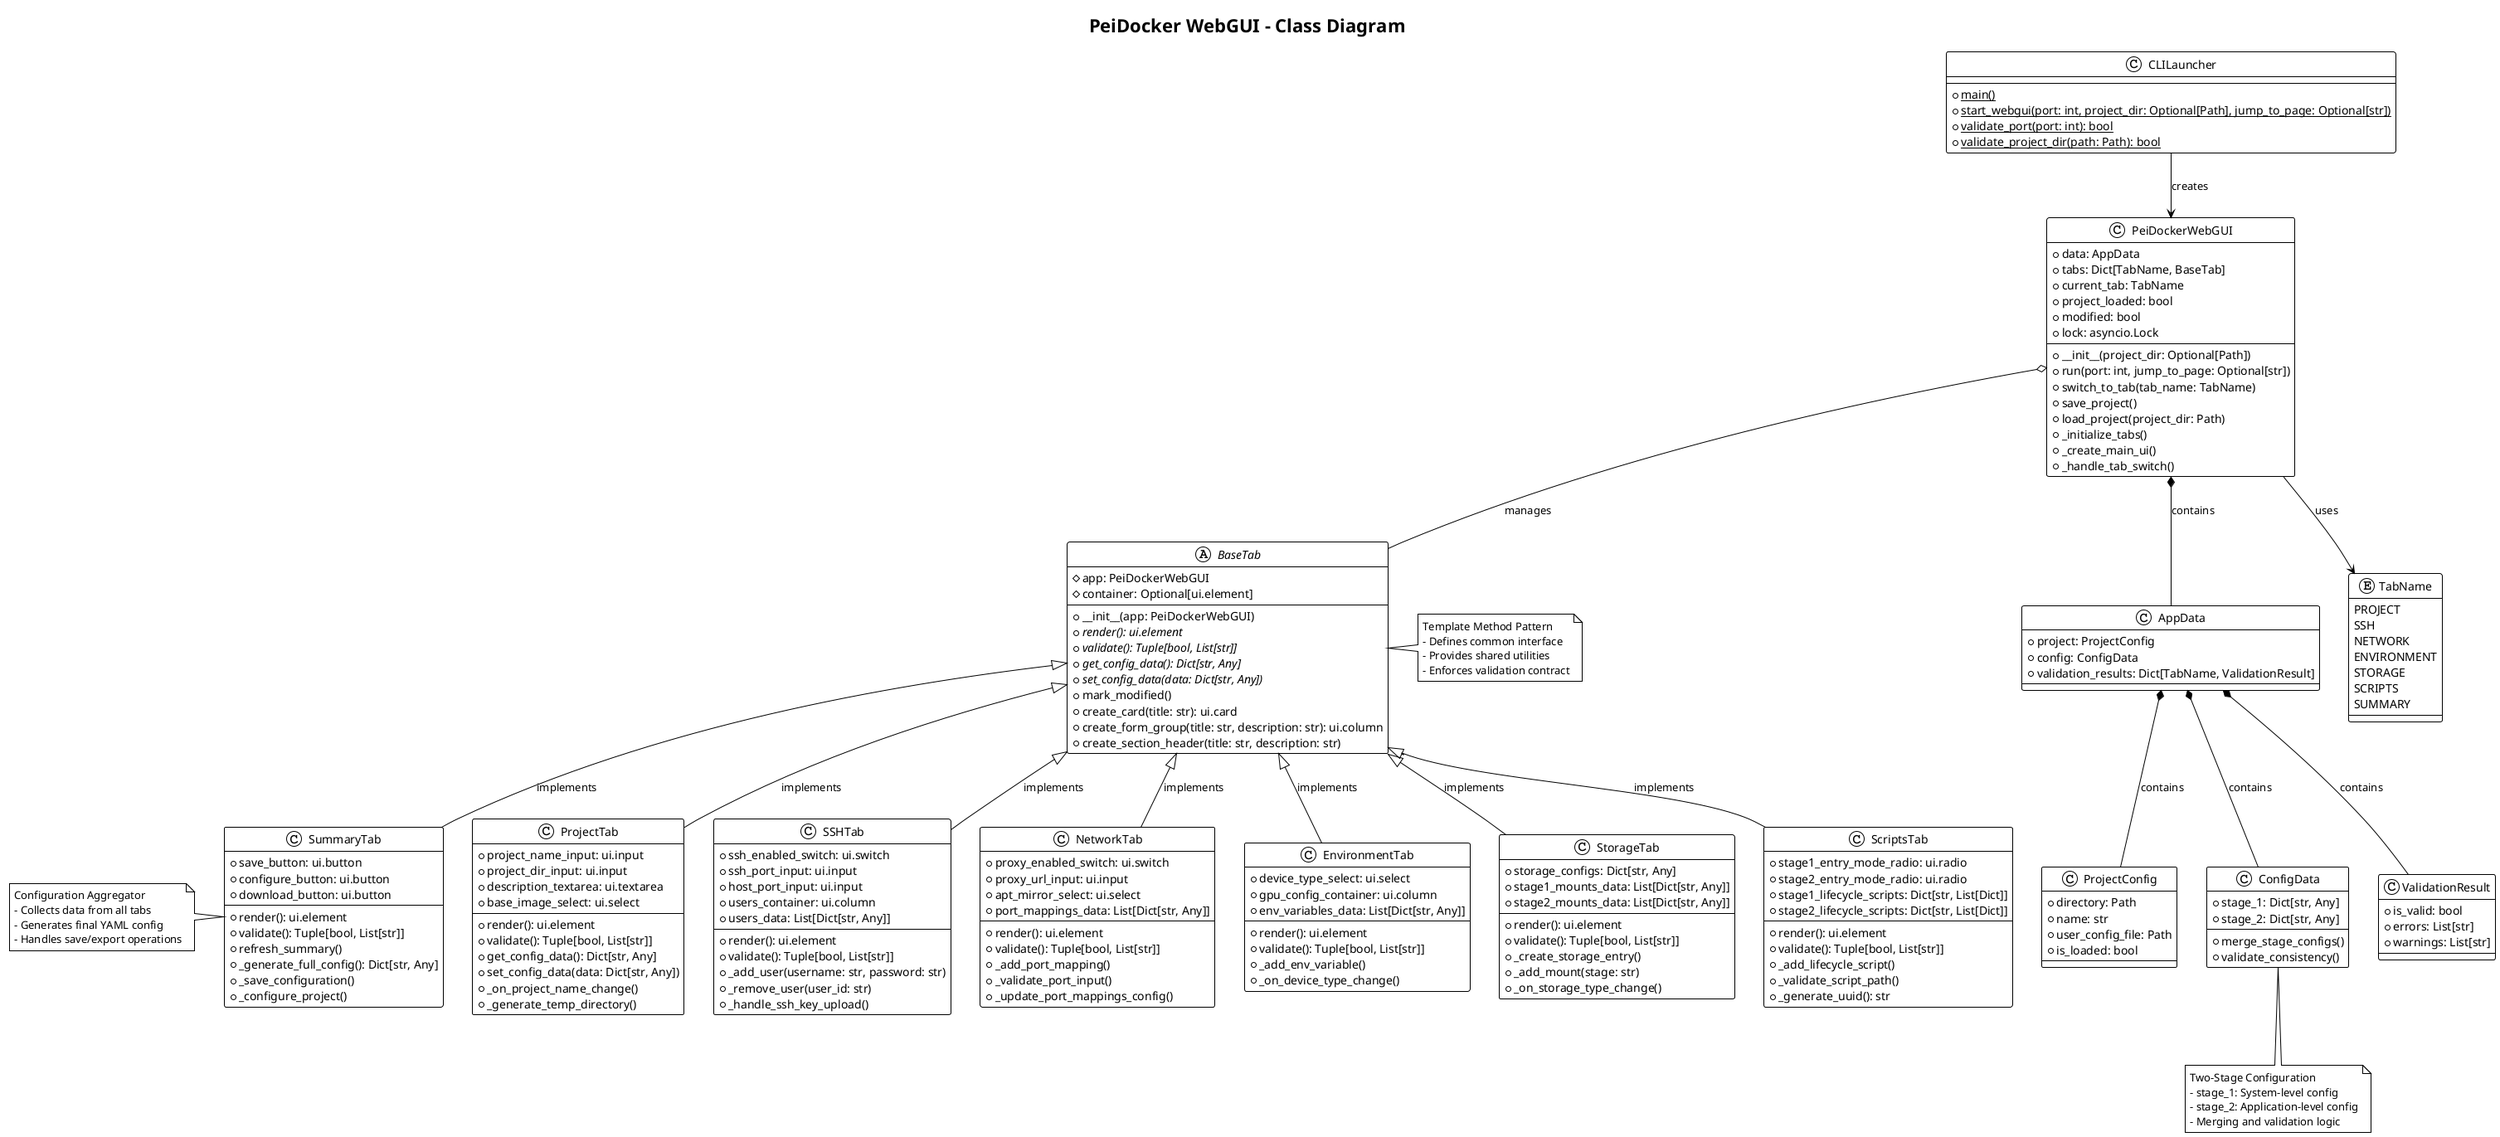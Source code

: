 @startuml PeiDocker-WebGUI-Class-Diagram
!theme plain
title PeiDocker WebGUI - Class Diagram

' Main Application Classes
class PeiDockerWebGUI {
    +data: AppData
    +tabs: Dict[TabName, BaseTab]
    +current_tab: TabName
    +project_loaded: bool
    +modified: bool
    +lock: asyncio.Lock
    --
    +__init__(project_dir: Optional[Path])
    +run(port: int, jump_to_page: Optional[str])
    +switch_to_tab(tab_name: TabName)
    +save_project()
    +load_project(project_dir: Path)
    +_initialize_tabs()
    +_create_main_ui()
    +_handle_tab_switch()
}

' Data Models
class AppData {
    +project: ProjectConfig
    +config: ConfigData
    +validation_results: Dict[TabName, ValidationResult]
}

class ProjectConfig {
    +directory: Path
    +name: str
    +user_config_file: Path
    +is_loaded: bool
}

class ConfigData {
    +stage_1: Dict[str, Any]
    +stage_2: Dict[str, Any]
    --
    +merge_stage_configs()
    +validate_consistency()
}

class ValidationResult {
    +is_valid: bool
    +errors: List[str]
    +warnings: List[str]
}

' Abstract Base Tab
abstract class BaseTab {
    #app: PeiDockerWebGUI
    #container: Optional[ui.element]
    --
    +__init__(app: PeiDockerWebGUI)
    +{abstract} render(): ui.element
    +{abstract} validate(): Tuple[bool, List[str]]
    +{abstract} get_config_data(): Dict[str, Any]
    +{abstract} set_config_data(data: Dict[str, Any])
    +mark_modified()
    +create_card(title: str): ui.card
    +create_form_group(title: str, description: str): ui.column
    +create_section_header(title: str, description: str)
}

' Concrete Tab Implementations
class ProjectTab {
    +project_name_input: ui.input
    +project_dir_input: ui.input
    +description_textarea: ui.textarea
    +base_image_select: ui.select
    --
    +render(): ui.element
    +validate(): Tuple[bool, List[str]]
    +get_config_data(): Dict[str, Any]
    +set_config_data(data: Dict[str, Any])
    +_on_project_name_change()
    +_generate_temp_directory()
}

class SSHTab {
    +ssh_enabled_switch: ui.switch
    +ssh_port_input: ui.input
    +host_port_input: ui.input
    +users_container: ui.column
    +users_data: List[Dict[str, Any]]
    --
    +render(): ui.element
    +validate(): Tuple[bool, List[str]]
    +_add_user(username: str, password: str)
    +_remove_user(user_id: str)
    +_handle_ssh_key_upload()
}

class NetworkTab {
    +proxy_enabled_switch: ui.switch
    +proxy_url_input: ui.input
    +apt_mirror_select: ui.select
    +port_mappings_data: List[Dict[str, Any]]
    --
    +render(): ui.element
    +validate(): Tuple[bool, List[str]]
    +_add_port_mapping()
    +_validate_port_input()
    +_update_port_mappings_config()
}

class EnvironmentTab {
    +device_type_select: ui.select
    +gpu_config_container: ui.column
    +env_variables_data: List[Dict[str, Any]]
    --
    +render(): ui.element
    +validate(): Tuple[bool, List[str]]
    +_add_env_variable()
    +_on_device_type_change()
}

class StorageTab {
    +storage_configs: Dict[str, Any]
    +stage1_mounts_data: List[Dict[str, Any]]
    +stage2_mounts_data: List[Dict[str, Any]]
    --
    +render(): ui.element
    +validate(): Tuple[bool, List[str]]
    +_create_storage_entry()
    +_add_mount(stage: str)
    +_on_storage_type_change()
}

class ScriptsTab {
    +stage1_entry_mode_radio: ui.radio
    +stage2_entry_mode_radio: ui.radio
    +stage1_lifecycle_scripts: Dict[str, List[Dict]]
    +stage2_lifecycle_scripts: Dict[str, List[Dict]]
    --
    +render(): ui.element
    +validate(): Tuple[bool, List[str]]
    +_add_lifecycle_script()
    +_validate_script_path()
    +_generate_uuid(): str
}

class SummaryTab {
    +save_button: ui.button
    +configure_button: ui.button
    +download_button: ui.button
    --
    +render(): ui.element
    +validate(): Tuple[bool, List[str]]
    +refresh_summary()
    +_generate_full_config(): Dict[str, Any]
    +_save_configuration()
    +_configure_project()
}

' Enums
enum TabName {
    PROJECT
    SSH
    NETWORK
    ENVIRONMENT
    STORAGE
    SCRIPTS
    SUMMARY
}

' CLI Launcher
class CLILauncher {
    --
    +{static} main()
    +{static} start_webgui(port: int, project_dir: Optional[Path], jump_to_page: Optional[str])
    +{static} validate_port(port: int): bool
    +{static} validate_project_dir(path: Path): bool
}

' Relationships
PeiDockerWebGUI *-- AppData : contains
PeiDockerWebGUI o-- BaseTab : manages
AppData *-- ProjectConfig : contains
AppData *-- ConfigData : contains
AppData *-- ValidationResult : contains

BaseTab <|-- ProjectTab : implements
BaseTab <|-- SSHTab : implements
BaseTab <|-- NetworkTab : implements
BaseTab <|-- EnvironmentTab : implements
BaseTab <|-- StorageTab : implements
BaseTab <|-- ScriptsTab : implements
BaseTab <|-- SummaryTab : implements

PeiDockerWebGUI --> TabName : uses
CLILauncher --> PeiDockerWebGUI : creates

' Notes
note right of BaseTab
  Template Method Pattern
  - Defines common interface
  - Provides shared utilities
  - Enforces validation contract
end note

note bottom of ConfigData
  Two-Stage Configuration
  - stage_1: System-level config
  - stage_2: Application-level config
  - Merging and validation logic
end note

note left of SummaryTab
  Configuration Aggregator
  - Collects data from all tabs
  - Generates final YAML config
  - Handles save/export operations
end note

@enduml